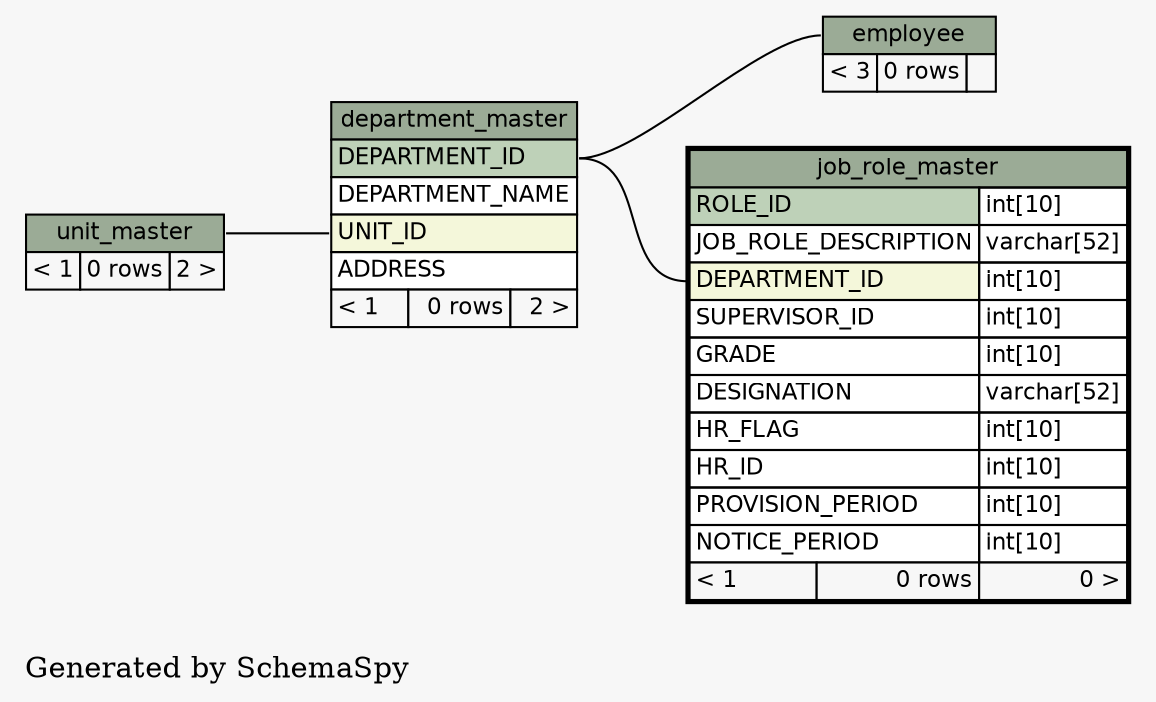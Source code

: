 // dot 2.38.0 on Windows 7 6.1
digraph "twoDegreesRelationshipsGraph" {
  graph [
    rankdir="RL"
    bgcolor="#f7f7f7"
    label="\nGenerated by SchemaSpy"
    labeljust="l"
  ];
  node [
    fontname="Helvetica"
    fontsize="11"
    shape="plaintext"
  ];
  edge [
    arrowsize="0.8"
  ];
  "department_master":"UNIT_ID":w -> "unit_master":"unit_master.heading":e [arrowtail=crowodot arrowhead=none];
  "employee":"employee.heading":w -> "department_master":"DEPARTMENT_ID":e [arrowtail=crowodot arrowhead=none];
  "job_role_master":"DEPARTMENT_ID":w -> "department_master":"DEPARTMENT_ID":e [arrowtail=crowodot arrowhead=none];
  "department_master" [
    label=<
    <TABLE BORDER="0" CELLBORDER="1" CELLSPACING="0" BGCOLOR="#ffffff">
      <TR><TD PORT="department_master.heading" COLSPAN="3" BGCOLOR="#9bab96" ALIGN="CENTER">department_master</TD></TR>
      <TR><TD PORT="DEPARTMENT_ID" COLSPAN="3" BGCOLOR="#bed1b8" ALIGN="LEFT">DEPARTMENT_ID</TD></TR>
      <TR><TD PORT="DEPARTMENT_NAME" COLSPAN="3" ALIGN="LEFT">DEPARTMENT_NAME</TD></TR>
      <TR><TD PORT="UNIT_ID" COLSPAN="3" BGCOLOR="#f4f7da" ALIGN="LEFT">UNIT_ID</TD></TR>
      <TR><TD PORT="ADDRESS" COLSPAN="3" ALIGN="LEFT">ADDRESS</TD></TR>
      <TR><TD ALIGN="LEFT" BGCOLOR="#f7f7f7">&lt; 1</TD><TD ALIGN="RIGHT" BGCOLOR="#f7f7f7">0 rows</TD><TD ALIGN="RIGHT" BGCOLOR="#f7f7f7">2 &gt;</TD></TR>
    </TABLE>>
    URL="department_master.html#graph"
    tooltip="department_master"
  ];
  "employee" [
    label=<
    <TABLE BORDER="0" CELLBORDER="1" CELLSPACING="0" BGCOLOR="#ffffff">
      <TR><TD PORT="employee.heading" COLSPAN="3" BGCOLOR="#9bab96" ALIGN="CENTER">employee</TD></TR>
      <TR><TD ALIGN="LEFT" BGCOLOR="#f7f7f7">&lt; 3</TD><TD ALIGN="RIGHT" BGCOLOR="#f7f7f7">0 rows</TD><TD ALIGN="RIGHT" BGCOLOR="#f7f7f7">  </TD></TR>
    </TABLE>>
    URL="employee.html#graph"
    tooltip="employee"
  ];
  "job_role_master" [
    label=<
    <TABLE BORDER="2" CELLBORDER="1" CELLSPACING="0" BGCOLOR="#ffffff">
      <TR><TD PORT="job_role_master.heading" COLSPAN="3" BGCOLOR="#9bab96" ALIGN="CENTER">job_role_master</TD></TR>
      <TR><TD PORT="ROLE_ID" COLSPAN="2" BGCOLOR="#bed1b8" ALIGN="LEFT">ROLE_ID</TD><TD PORT="ROLE_ID.type" ALIGN="LEFT">int[10]</TD></TR>
      <TR><TD PORT="JOB_ROLE_DESCRIPTION" COLSPAN="2" ALIGN="LEFT">JOB_ROLE_DESCRIPTION</TD><TD PORT="JOB_ROLE_DESCRIPTION.type" ALIGN="LEFT">varchar[52]</TD></TR>
      <TR><TD PORT="DEPARTMENT_ID" COLSPAN="2" BGCOLOR="#f4f7da" ALIGN="LEFT">DEPARTMENT_ID</TD><TD PORT="DEPARTMENT_ID.type" ALIGN="LEFT">int[10]</TD></TR>
      <TR><TD PORT="SUPERVISOR_ID" COLSPAN="2" ALIGN="LEFT">SUPERVISOR_ID</TD><TD PORT="SUPERVISOR_ID.type" ALIGN="LEFT">int[10]</TD></TR>
      <TR><TD PORT="GRADE" COLSPAN="2" ALIGN="LEFT">GRADE</TD><TD PORT="GRADE.type" ALIGN="LEFT">int[10]</TD></TR>
      <TR><TD PORT="DESIGNATION" COLSPAN="2" ALIGN="LEFT">DESIGNATION</TD><TD PORT="DESIGNATION.type" ALIGN="LEFT">varchar[52]</TD></TR>
      <TR><TD PORT="HR_FLAG" COLSPAN="2" ALIGN="LEFT">HR_FLAG</TD><TD PORT="HR_FLAG.type" ALIGN="LEFT">int[10]</TD></TR>
      <TR><TD PORT="HR_ID" COLSPAN="2" ALIGN="LEFT">HR_ID</TD><TD PORT="HR_ID.type" ALIGN="LEFT">int[10]</TD></TR>
      <TR><TD PORT="PROVISION_PERIOD" COLSPAN="2" ALIGN="LEFT">PROVISION_PERIOD</TD><TD PORT="PROVISION_PERIOD.type" ALIGN="LEFT">int[10]</TD></TR>
      <TR><TD PORT="NOTICE_PERIOD" COLSPAN="2" ALIGN="LEFT">NOTICE_PERIOD</TD><TD PORT="NOTICE_PERIOD.type" ALIGN="LEFT">int[10]</TD></TR>
      <TR><TD ALIGN="LEFT" BGCOLOR="#f7f7f7">&lt; 1</TD><TD ALIGN="RIGHT" BGCOLOR="#f7f7f7">0 rows</TD><TD ALIGN="RIGHT" BGCOLOR="#f7f7f7">0 &gt;</TD></TR>
    </TABLE>>
    URL="job_role_master.html#"
    tooltip="job_role_master"
  ];
  "unit_master" [
    label=<
    <TABLE BORDER="0" CELLBORDER="1" CELLSPACING="0" BGCOLOR="#ffffff">
      <TR><TD PORT="unit_master.heading" COLSPAN="3" BGCOLOR="#9bab96" ALIGN="CENTER">unit_master</TD></TR>
      <TR><TD ALIGN="LEFT" BGCOLOR="#f7f7f7">&lt; 1</TD><TD ALIGN="RIGHT" BGCOLOR="#f7f7f7">0 rows</TD><TD ALIGN="RIGHT" BGCOLOR="#f7f7f7">2 &gt;</TD></TR>
    </TABLE>>
    URL="unit_master.html#graph"
    tooltip="unit_master"
  ];
}
